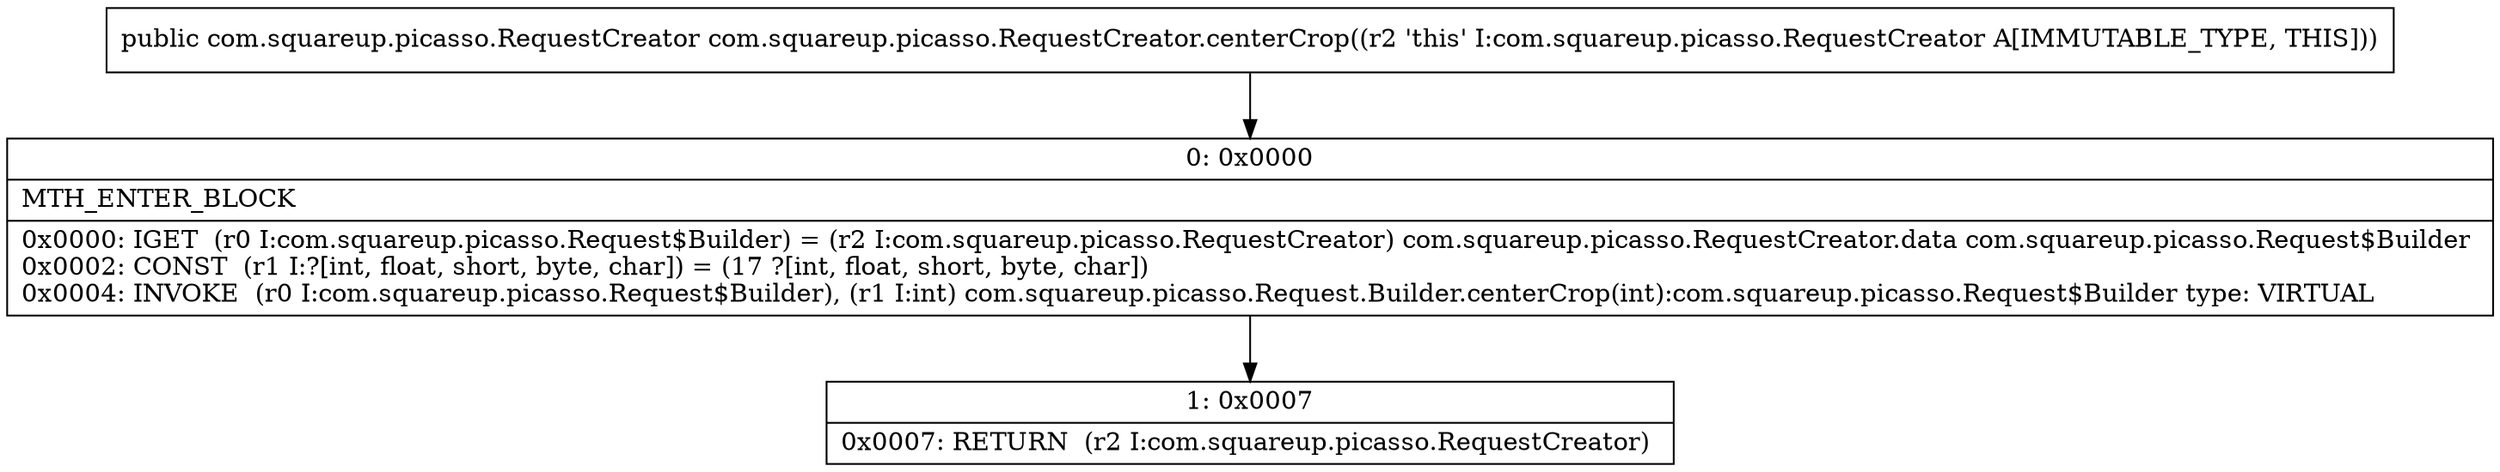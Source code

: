 digraph "CFG forcom.squareup.picasso.RequestCreator.centerCrop()Lcom\/squareup\/picasso\/RequestCreator;" {
Node_0 [shape=record,label="{0\:\ 0x0000|MTH_ENTER_BLOCK\l|0x0000: IGET  (r0 I:com.squareup.picasso.Request$Builder) = (r2 I:com.squareup.picasso.RequestCreator) com.squareup.picasso.RequestCreator.data com.squareup.picasso.Request$Builder \l0x0002: CONST  (r1 I:?[int, float, short, byte, char]) = (17 ?[int, float, short, byte, char]) \l0x0004: INVOKE  (r0 I:com.squareup.picasso.Request$Builder), (r1 I:int) com.squareup.picasso.Request.Builder.centerCrop(int):com.squareup.picasso.Request$Builder type: VIRTUAL \l}"];
Node_1 [shape=record,label="{1\:\ 0x0007|0x0007: RETURN  (r2 I:com.squareup.picasso.RequestCreator) \l}"];
MethodNode[shape=record,label="{public com.squareup.picasso.RequestCreator com.squareup.picasso.RequestCreator.centerCrop((r2 'this' I:com.squareup.picasso.RequestCreator A[IMMUTABLE_TYPE, THIS])) }"];
MethodNode -> Node_0;
Node_0 -> Node_1;
}

